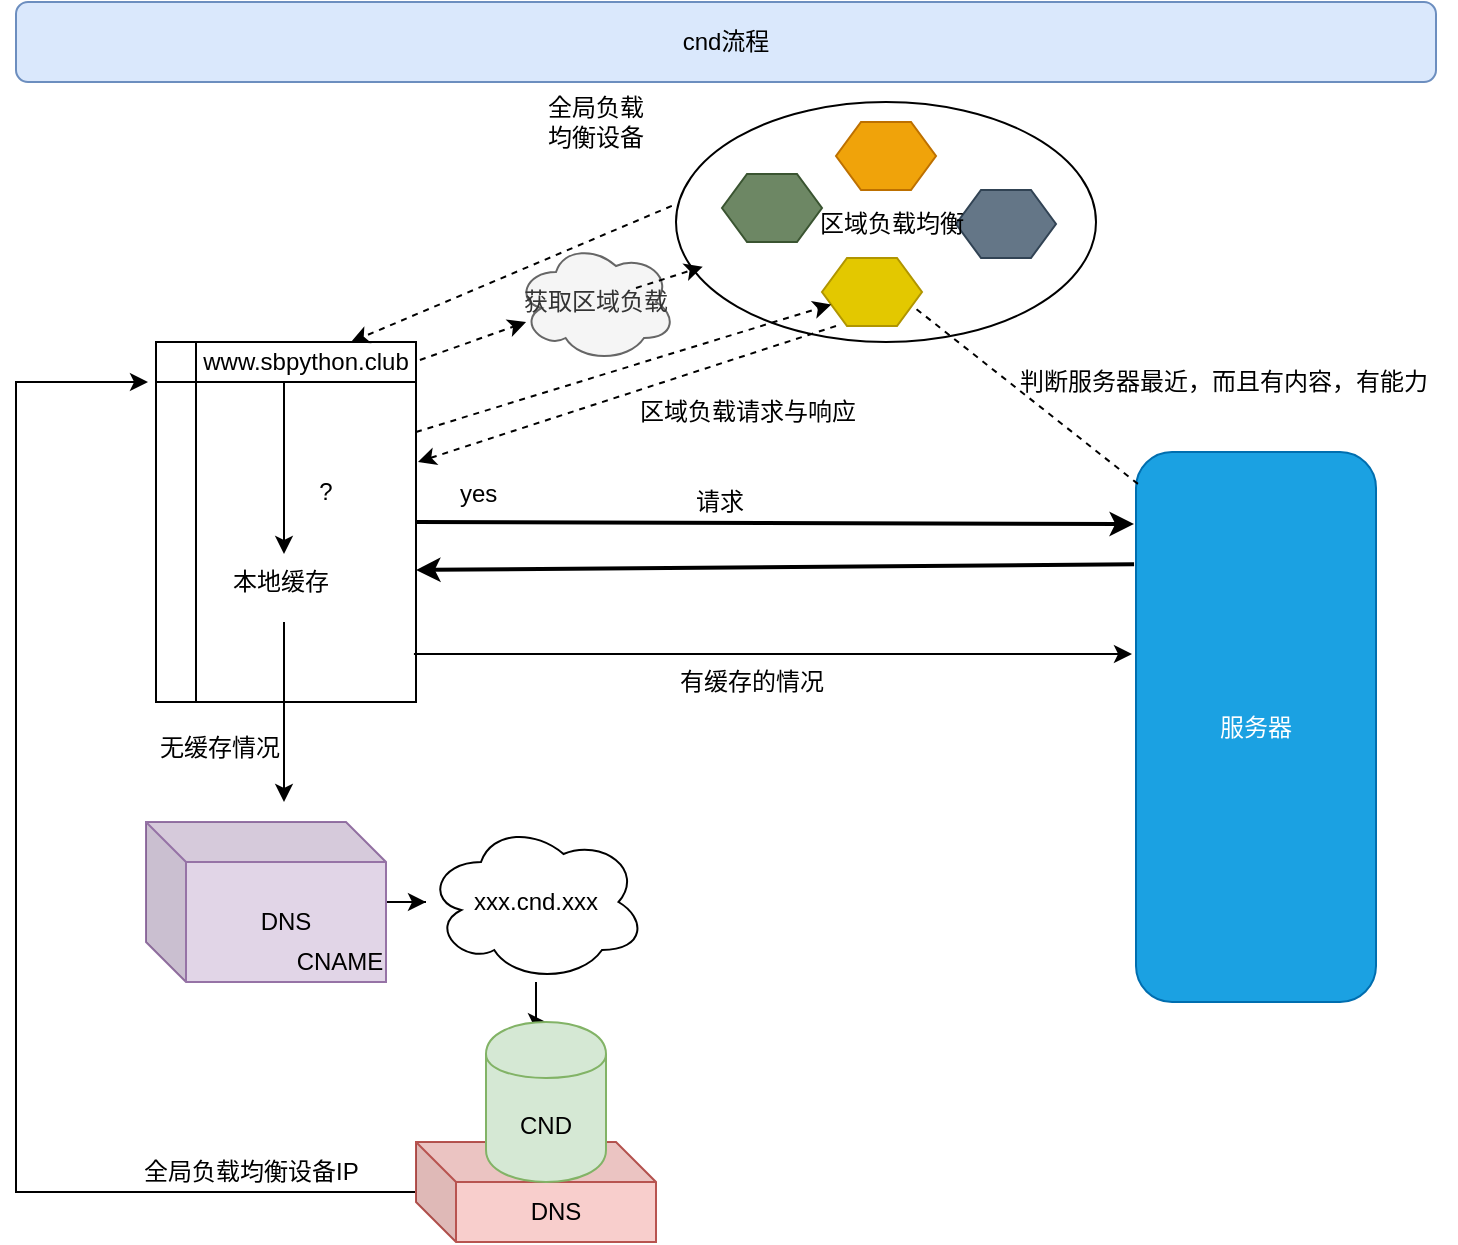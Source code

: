 <mxfile version="10.6.1" type="device"><diagram id="y1wkspDwWuld_sK45bl1" name="第 1 页"><mxGraphModel dx="873" dy="590" grid="1" gridSize="10" guides="1" tooltips="1" connect="1" arrows="1" fold="1" page="1" pageScale="1" pageWidth="827" pageHeight="1169" math="0" shadow="0"><root><mxCell id="0"/><mxCell id="1" parent="0"/><mxCell id="Ih_Za68Dh7OqMcciFd7z-1" value="cnd流程&lt;br&gt;" style="rounded=1;whiteSpace=wrap;html=1;fillColor=#dae8fc;strokeColor=#6c8ebf;" vertex="1" parent="1"><mxGeometry x="10" y="60" width="710" height="40" as="geometry"/></mxCell><mxCell id="Ih_Za68Dh7OqMcciFd7z-2" value="" style="shape=internalStorage;whiteSpace=wrap;html=1;backgroundOutline=1;" vertex="1" parent="1"><mxGeometry x="80" y="230" width="130" height="180" as="geometry"/></mxCell><mxCell id="Ih_Za68Dh7OqMcciFd7z-3" value="www.sbpython.club" style="text;html=1;strokeColor=none;fillColor=none;align=center;verticalAlign=middle;whiteSpace=wrap;rounded=0;" vertex="1" parent="1"><mxGeometry x="135" y="230" width="40" height="20" as="geometry"/></mxCell><mxCell id="Ih_Za68Dh7OqMcciFd7z-4" value="本地缓存" style="text;html=1;strokeColor=none;fillColor=none;align=center;verticalAlign=middle;whiteSpace=wrap;rounded=0;" vertex="1" parent="1"><mxGeometry x="110" y="340" width="65" height="20" as="geometry"/></mxCell><mxCell id="Ih_Za68Dh7OqMcciFd7z-5" value="" style="endArrow=classic;html=1;entryX=0.662;entryY=-0.2;entryDx=0;entryDy=0;entryPerimeter=0;" edge="1" parent="1"><mxGeometry width="50" height="50" relative="1" as="geometry"><mxPoint x="144" y="250" as="sourcePoint"/><mxPoint x="144" y="336" as="targetPoint"/></mxGeometry></mxCell><mxCell id="Ih_Za68Dh7OqMcciFd7z-6" value="?" style="text;html=1;strokeColor=none;fillColor=none;align=center;verticalAlign=middle;whiteSpace=wrap;rounded=0;" vertex="1" parent="1"><mxGeometry x="145" y="295" width="40" height="20" as="geometry"/></mxCell><mxCell id="Ih_Za68Dh7OqMcciFd7z-13" value="" style="edgeStyle=orthogonalEdgeStyle;rounded=0;orthogonalLoop=1;jettySize=auto;html=1;" edge="1" parent="1" source="Ih_Za68Dh7OqMcciFd7z-7" target="Ih_Za68Dh7OqMcciFd7z-12"><mxGeometry relative="1" as="geometry"/></mxCell><mxCell id="Ih_Za68Dh7OqMcciFd7z-7" value="DNS" style="shape=cube;whiteSpace=wrap;html=1;boundedLbl=1;backgroundOutline=1;darkOpacity=0.05;darkOpacity2=0.1;fillColor=#e1d5e7;strokeColor=#9673a6;" vertex="1" parent="1"><mxGeometry x="75" y="470" width="120" height="80" as="geometry"/></mxCell><mxCell id="Ih_Za68Dh7OqMcciFd7z-8" value="服务器" style="rounded=1;whiteSpace=wrap;html=1;fillColor=#1ba1e2;strokeColor=#006EAF;fontColor=#ffffff;" vertex="1" parent="1"><mxGeometry x="570" y="285" width="120" height="275" as="geometry"/></mxCell><mxCell id="Ih_Za68Dh7OqMcciFd7z-9" value="" style="endArrow=classic;html=1;" edge="1" parent="1"><mxGeometry width="50" height="50" relative="1" as="geometry"><mxPoint x="144" y="370" as="sourcePoint"/><mxPoint x="144" y="460" as="targetPoint"/></mxGeometry></mxCell><mxCell id="Ih_Za68Dh7OqMcciFd7z-10" value="" style="endArrow=classic;html=1;exitX=0.992;exitY=0.867;exitDx=0;exitDy=0;exitPerimeter=0;" edge="1" parent="1" source="Ih_Za68Dh7OqMcciFd7z-2"><mxGeometry width="50" height="50" relative="1" as="geometry"><mxPoint x="80" y="600" as="sourcePoint"/><mxPoint x="568" y="386" as="targetPoint"/><Array as="points"><mxPoint x="350" y="386"/></Array></mxGeometry></mxCell><mxCell id="Ih_Za68Dh7OqMcciFd7z-11" value="yes" style="text;html=1;resizable=0;points=[];autosize=1;align=left;verticalAlign=top;spacingTop=-4;" vertex="1" parent="1"><mxGeometry x="230" y="296" width="30" height="20" as="geometry"/></mxCell><mxCell id="Ih_Za68Dh7OqMcciFd7z-15" value="" style="edgeStyle=orthogonalEdgeStyle;rounded=0;orthogonalLoop=1;jettySize=auto;html=1;" edge="1" parent="1" source="Ih_Za68Dh7OqMcciFd7z-12" target="Ih_Za68Dh7OqMcciFd7z-14"><mxGeometry relative="1" as="geometry"/></mxCell><mxCell id="Ih_Za68Dh7OqMcciFd7z-12" value="xxx.cnd.xxx" style="ellipse;shape=cloud;whiteSpace=wrap;html=1;" vertex="1" parent="1"><mxGeometry x="215" y="470" width="110" height="80" as="geometry"/></mxCell><mxCell id="Ih_Za68Dh7OqMcciFd7z-19" value="" style="edgeStyle=orthogonalEdgeStyle;rounded=0;orthogonalLoop=1;jettySize=auto;html=1;" edge="1" parent="1" source="Ih_Za68Dh7OqMcciFd7z-16"><mxGeometry relative="1" as="geometry"><mxPoint x="76" y="250" as="targetPoint"/><Array as="points"><mxPoint x="10" y="655"/><mxPoint x="10" y="250"/><mxPoint x="76" y="250"/></Array></mxGeometry></mxCell><mxCell id="Ih_Za68Dh7OqMcciFd7z-16" value="DNS" style="shape=cube;whiteSpace=wrap;html=1;boundedLbl=1;backgroundOutline=1;darkOpacity=0.05;darkOpacity2=0.1;fillColor=#f8cecc;strokeColor=#b85450;" vertex="1" parent="1"><mxGeometry x="210" y="630" width="120" height="50" as="geometry"/></mxCell><mxCell id="Ih_Za68Dh7OqMcciFd7z-14" value="CND" style="shape=cylinder;whiteSpace=wrap;html=1;boundedLbl=1;backgroundOutline=1;fillColor=#d5e8d4;strokeColor=#82b366;" vertex="1" parent="1"><mxGeometry x="245" y="570" width="60" height="80" as="geometry"/></mxCell><mxCell id="Ih_Za68Dh7OqMcciFd7z-17" value="CNAME" style="text;html=1;strokeColor=none;fillColor=none;align=center;verticalAlign=middle;whiteSpace=wrap;rounded=0;" vertex="1" parent="1"><mxGeometry x="152" y="530" width="40" height="20" as="geometry"/></mxCell><mxCell id="Ih_Za68Dh7OqMcciFd7z-20" value="全局负载均衡设备IP" style="text;html=1;resizable=0;points=[];autosize=1;align=left;verticalAlign=top;spacingTop=-4;" vertex="1" parent="1"><mxGeometry x="72" y="635" width="120" height="20" as="geometry"/></mxCell><mxCell id="Ih_Za68Dh7OqMcciFd7z-23" value="" style="ellipse;whiteSpace=wrap;html=1;" vertex="1" parent="1"><mxGeometry x="340" y="110" width="210" height="120" as="geometry"/></mxCell><mxCell id="Ih_Za68Dh7OqMcciFd7z-24" value="获取区域负载" style="ellipse;shape=cloud;whiteSpace=wrap;html=1;fillColor=#f5f5f5;strokeColor=#666666;fontColor=#333333;" vertex="1" parent="1"><mxGeometry x="260" y="180" width="80" height="60" as="geometry"/></mxCell><mxCell id="Ih_Za68Dh7OqMcciFd7z-25" value="" style="endArrow=classic;html=1;exitX=1.015;exitY=0.05;exitDx=0;exitDy=0;exitPerimeter=0;dashed=1;entryX=0.063;entryY=0.667;entryDx=0;entryDy=0;entryPerimeter=0;" edge="1" parent="1" source="Ih_Za68Dh7OqMcciFd7z-2" target="Ih_Za68Dh7OqMcciFd7z-24"><mxGeometry width="50" height="50" relative="1" as="geometry"><mxPoint x="205" y="260" as="sourcePoint"/><mxPoint x="255" y="220" as="targetPoint"/></mxGeometry></mxCell><mxCell id="Ih_Za68Dh7OqMcciFd7z-26" value="全局负载均衡设备" style="text;html=1;strokeColor=none;fillColor=none;align=center;verticalAlign=middle;whiteSpace=wrap;rounded=0;" vertex="1" parent="1"><mxGeometry x="270" y="110" width="60" height="20" as="geometry"/></mxCell><mxCell id="Ih_Za68Dh7OqMcciFd7z-27" value="" style="shape=hexagon;perimeter=hexagonPerimeter2;whiteSpace=wrap;html=1;fillColor=#6d8764;strokeColor=#3A5431;fontColor=#ffffff;" vertex="1" parent="1"><mxGeometry x="363" y="146" width="50" height="34" as="geometry"/></mxCell><mxCell id="Ih_Za68Dh7OqMcciFd7z-29" value="" style="shape=hexagon;perimeter=hexagonPerimeter2;whiteSpace=wrap;html=1;fillColor=#f0a30a;strokeColor=#BD7000;fontColor=#ffffff;" vertex="1" parent="1"><mxGeometry x="420" y="120" width="50" height="34" as="geometry"/></mxCell><mxCell id="Ih_Za68Dh7OqMcciFd7z-30" value="" style="shape=hexagon;perimeter=hexagonPerimeter2;whiteSpace=wrap;html=1;fillColor=#647687;strokeColor=#314354;fontColor=#ffffff;" vertex="1" parent="1"><mxGeometry x="480" y="154" width="50" height="34" as="geometry"/></mxCell><mxCell id="Ih_Za68Dh7OqMcciFd7z-31" value="" style="shape=hexagon;perimeter=hexagonPerimeter2;whiteSpace=wrap;html=1;fillColor=#e3c800;strokeColor=#B09500;fontColor=#ffffff;" vertex="1" parent="1"><mxGeometry x="413" y="188" width="50" height="34" as="geometry"/></mxCell><mxCell id="Ih_Za68Dh7OqMcciFd7z-32" value="" style="endArrow=classic;html=1;exitX=0.875;exitY=0.5;exitDx=0;exitDy=0;exitPerimeter=0;dashed=1;" edge="1" parent="1"><mxGeometry width="50" height="50" relative="1" as="geometry"><mxPoint x="320" y="203" as="sourcePoint"/><mxPoint x="353.387" y="192.316" as="targetPoint"/></mxGeometry></mxCell><mxCell id="Ih_Za68Dh7OqMcciFd7z-33" value="" style="endArrow=classic;html=1;exitX=1;exitY=0.25;exitDx=0;exitDy=0;dashed=1;" edge="1" parent="1" source="Ih_Za68Dh7OqMcciFd7z-2" target="Ih_Za68Dh7OqMcciFd7z-31"><mxGeometry width="50" height="50" relative="1" as="geometry"><mxPoint x="10" y="750" as="sourcePoint"/><mxPoint x="60" y="700" as="targetPoint"/></mxGeometry></mxCell><mxCell id="Ih_Za68Dh7OqMcciFd7z-34" value="区域负载请求与响应" style="text;html=1;resizable=0;points=[];autosize=1;align=left;verticalAlign=top;spacingTop=-4;" vertex="1" parent="1"><mxGeometry x="320" y="255" width="120" height="20" as="geometry"/></mxCell><mxCell id="Ih_Za68Dh7OqMcciFd7z-35" value="" style="endArrow=none;dashed=1;html=1;exitX=0.008;exitY=0.058;exitDx=0;exitDy=0;exitPerimeter=0;entryX=1;entryY=0.75;entryDx=0;entryDy=0;" edge="1" parent="1" source="Ih_Za68Dh7OqMcciFd7z-8" target="Ih_Za68Dh7OqMcciFd7z-31"><mxGeometry width="50" height="50" relative="1" as="geometry"><mxPoint x="10" y="750" as="sourcePoint"/><mxPoint x="60" y="700" as="targetPoint"/></mxGeometry></mxCell><mxCell id="Ih_Za68Dh7OqMcciFd7z-36" value="判断服务器最近，而且有内容，有能力" style="text;html=1;resizable=0;points=[];autosize=1;align=left;verticalAlign=top;spacingTop=-4;" vertex="1" parent="1"><mxGeometry x="510" y="240" width="220" height="20" as="geometry"/></mxCell><mxCell id="Ih_Za68Dh7OqMcciFd7z-37" value="" style="endArrow=classic;html=1;exitX=0.14;exitY=1;exitDx=0;exitDy=0;exitPerimeter=0;dashed=1;" edge="1" parent="1" source="Ih_Za68Dh7OqMcciFd7z-31"><mxGeometry width="50" height="50" relative="1" as="geometry"><mxPoint x="432" y="210" as="sourcePoint"/><mxPoint x="211" y="290" as="targetPoint"/><Array as="points"/></mxGeometry></mxCell><mxCell id="Ih_Za68Dh7OqMcciFd7z-38" value="" style="endArrow=classic;html=1;exitX=1;exitY=0.5;exitDx=0;exitDy=0;strokeWidth=2;" edge="1" parent="1" source="Ih_Za68Dh7OqMcciFd7z-2"><mxGeometry width="50" height="50" relative="1" as="geometry"><mxPoint x="10" y="750" as="sourcePoint"/><mxPoint x="569" y="321" as="targetPoint"/></mxGeometry></mxCell><mxCell id="Ih_Za68Dh7OqMcciFd7z-39" value="" style="endArrow=classic;html=1;dashed=1;exitX=-0.01;exitY=0.433;exitDx=0;exitDy=0;exitPerimeter=0;entryX=0.75;entryY=0;entryDx=0;entryDy=0;" edge="1" parent="1" source="Ih_Za68Dh7OqMcciFd7z-23" target="Ih_Za68Dh7OqMcciFd7z-2"><mxGeometry width="50" height="50" relative="1" as="geometry"><mxPoint x="10" y="750" as="sourcePoint"/><mxPoint x="60" y="700" as="targetPoint"/></mxGeometry></mxCell><mxCell id="Ih_Za68Dh7OqMcciFd7z-41" value="" style="endArrow=classic;html=1;strokeWidth=2;exitX=-0.008;exitY=0.204;exitDx=0;exitDy=0;exitPerimeter=0;" edge="1" parent="1" source="Ih_Za68Dh7OqMcciFd7z-8"><mxGeometry width="50" height="50" relative="1" as="geometry"><mxPoint x="10" y="750" as="sourcePoint"/><mxPoint x="210" y="344" as="targetPoint"/></mxGeometry></mxCell><mxCell id="Ih_Za68Dh7OqMcciFd7z-42" value="请求" style="text;html=1;resizable=0;points=[];autosize=1;align=left;verticalAlign=top;spacingTop=-4;" vertex="1" parent="1"><mxGeometry x="348" y="300" width="40" height="20" as="geometry"/></mxCell><mxCell id="Ih_Za68Dh7OqMcciFd7z-43" value="有缓存的情况" style="text;html=1;resizable=0;points=[];autosize=1;align=left;verticalAlign=top;spacingTop=-4;" vertex="1" parent="1"><mxGeometry x="340" y="390" width="90" height="20" as="geometry"/></mxCell><mxCell id="Ih_Za68Dh7OqMcciFd7z-44" value="无缓存情况" style="text;html=1;resizable=0;points=[];autosize=1;align=left;verticalAlign=top;spacingTop=-4;" vertex="1" parent="1"><mxGeometry x="80" y="422.5" width="80" height="20" as="geometry"/></mxCell><mxCell id="Ih_Za68Dh7OqMcciFd7z-45" value="区域负载均衡" style="text;html=1;resizable=0;points=[];autosize=1;align=left;verticalAlign=top;spacingTop=-4;" vertex="1" parent="1"><mxGeometry x="410" y="161" width="90" height="20" as="geometry"/></mxCell></root></mxGraphModel></diagram></mxfile>